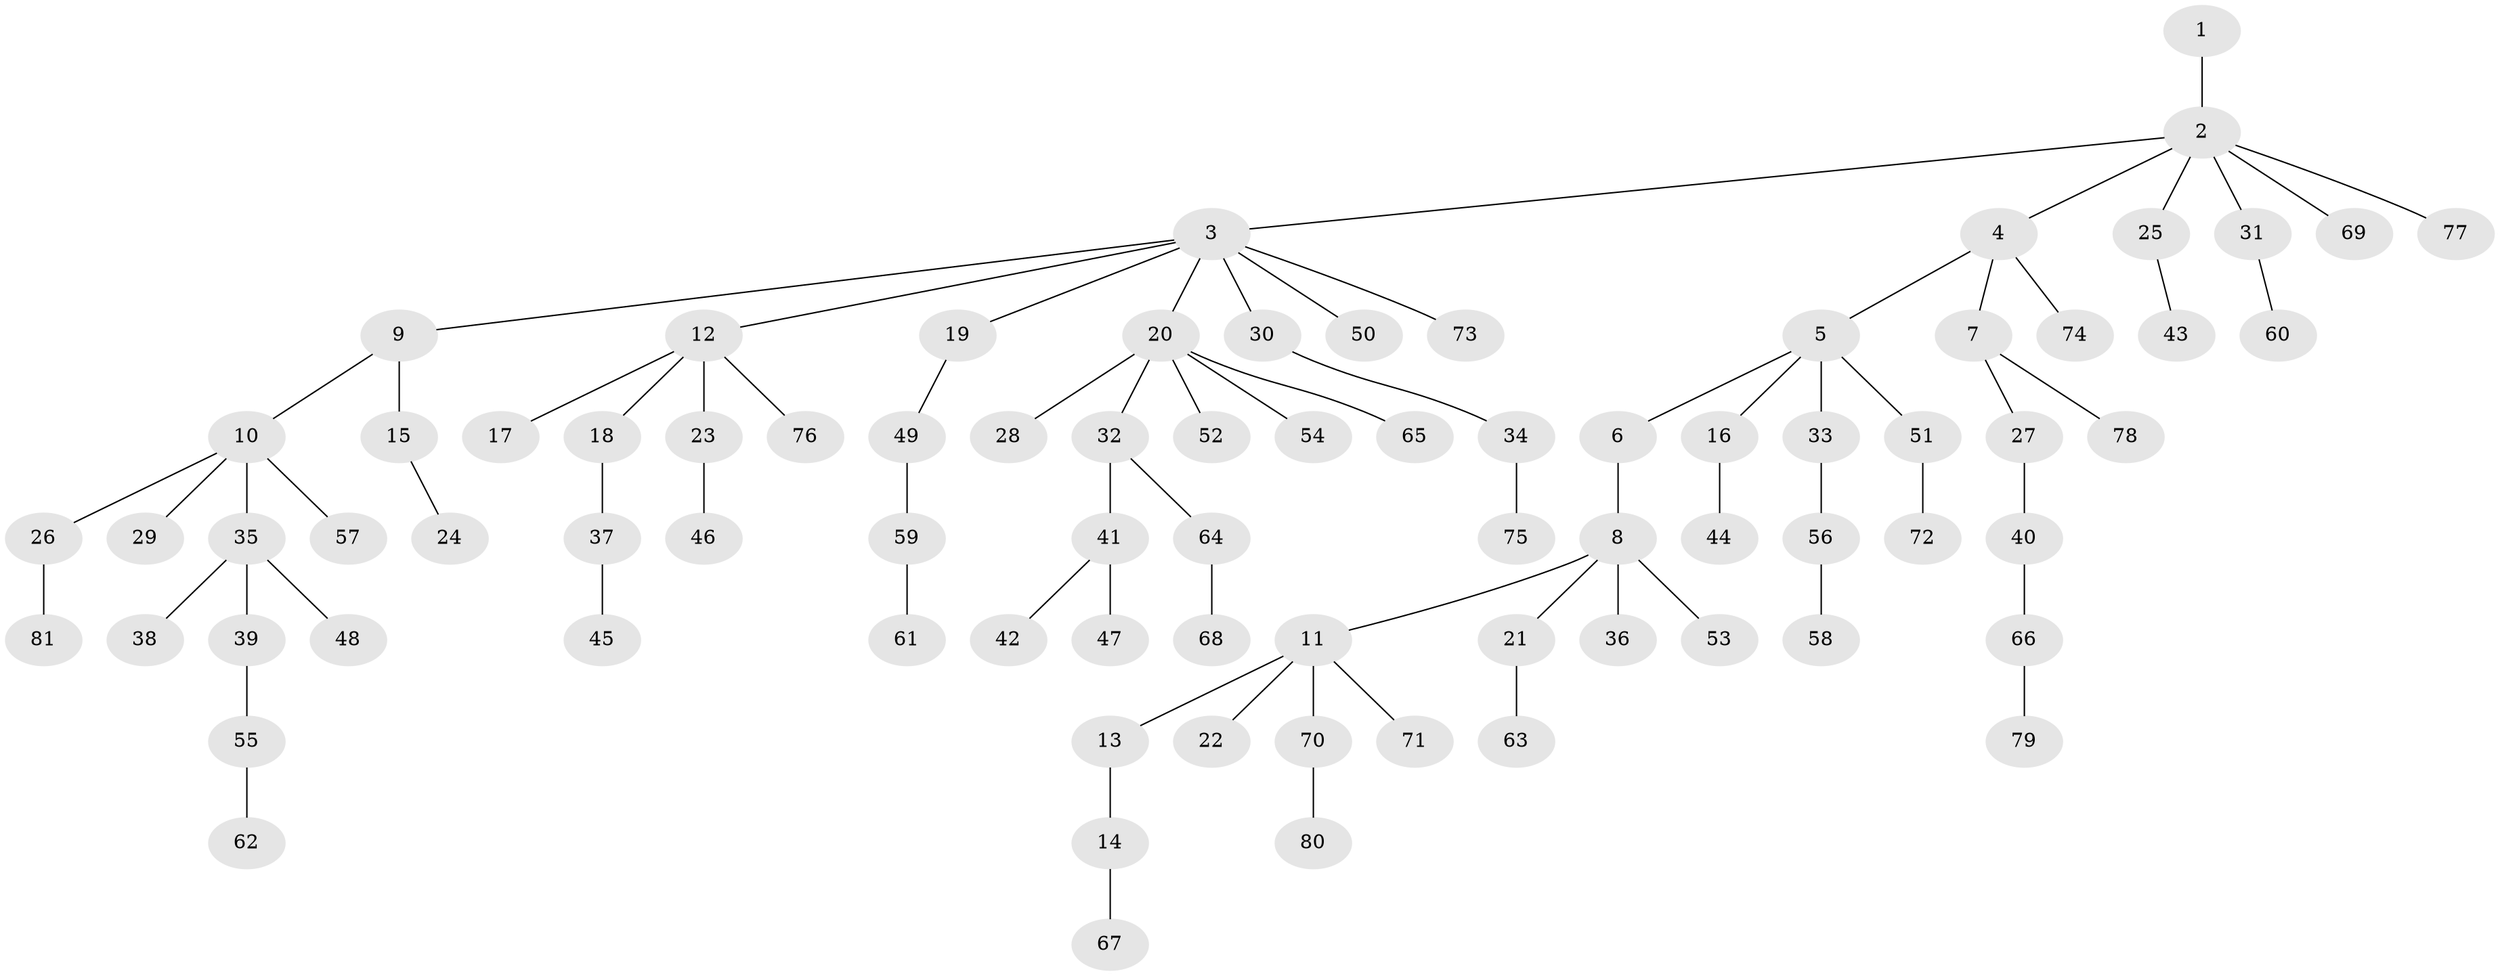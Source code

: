 // Generated by graph-tools (version 1.1) at 2025/50/03/09/25 03:50:22]
// undirected, 81 vertices, 80 edges
graph export_dot {
graph [start="1"]
  node [color=gray90,style=filled];
  1;
  2;
  3;
  4;
  5;
  6;
  7;
  8;
  9;
  10;
  11;
  12;
  13;
  14;
  15;
  16;
  17;
  18;
  19;
  20;
  21;
  22;
  23;
  24;
  25;
  26;
  27;
  28;
  29;
  30;
  31;
  32;
  33;
  34;
  35;
  36;
  37;
  38;
  39;
  40;
  41;
  42;
  43;
  44;
  45;
  46;
  47;
  48;
  49;
  50;
  51;
  52;
  53;
  54;
  55;
  56;
  57;
  58;
  59;
  60;
  61;
  62;
  63;
  64;
  65;
  66;
  67;
  68;
  69;
  70;
  71;
  72;
  73;
  74;
  75;
  76;
  77;
  78;
  79;
  80;
  81;
  1 -- 2;
  2 -- 3;
  2 -- 4;
  2 -- 25;
  2 -- 31;
  2 -- 69;
  2 -- 77;
  3 -- 9;
  3 -- 12;
  3 -- 19;
  3 -- 20;
  3 -- 30;
  3 -- 50;
  3 -- 73;
  4 -- 5;
  4 -- 7;
  4 -- 74;
  5 -- 6;
  5 -- 16;
  5 -- 33;
  5 -- 51;
  6 -- 8;
  7 -- 27;
  7 -- 78;
  8 -- 11;
  8 -- 21;
  8 -- 36;
  8 -- 53;
  9 -- 10;
  9 -- 15;
  10 -- 26;
  10 -- 29;
  10 -- 35;
  10 -- 57;
  11 -- 13;
  11 -- 22;
  11 -- 70;
  11 -- 71;
  12 -- 17;
  12 -- 18;
  12 -- 23;
  12 -- 76;
  13 -- 14;
  14 -- 67;
  15 -- 24;
  16 -- 44;
  18 -- 37;
  19 -- 49;
  20 -- 28;
  20 -- 32;
  20 -- 52;
  20 -- 54;
  20 -- 65;
  21 -- 63;
  23 -- 46;
  25 -- 43;
  26 -- 81;
  27 -- 40;
  30 -- 34;
  31 -- 60;
  32 -- 41;
  32 -- 64;
  33 -- 56;
  34 -- 75;
  35 -- 38;
  35 -- 39;
  35 -- 48;
  37 -- 45;
  39 -- 55;
  40 -- 66;
  41 -- 42;
  41 -- 47;
  49 -- 59;
  51 -- 72;
  55 -- 62;
  56 -- 58;
  59 -- 61;
  64 -- 68;
  66 -- 79;
  70 -- 80;
}
